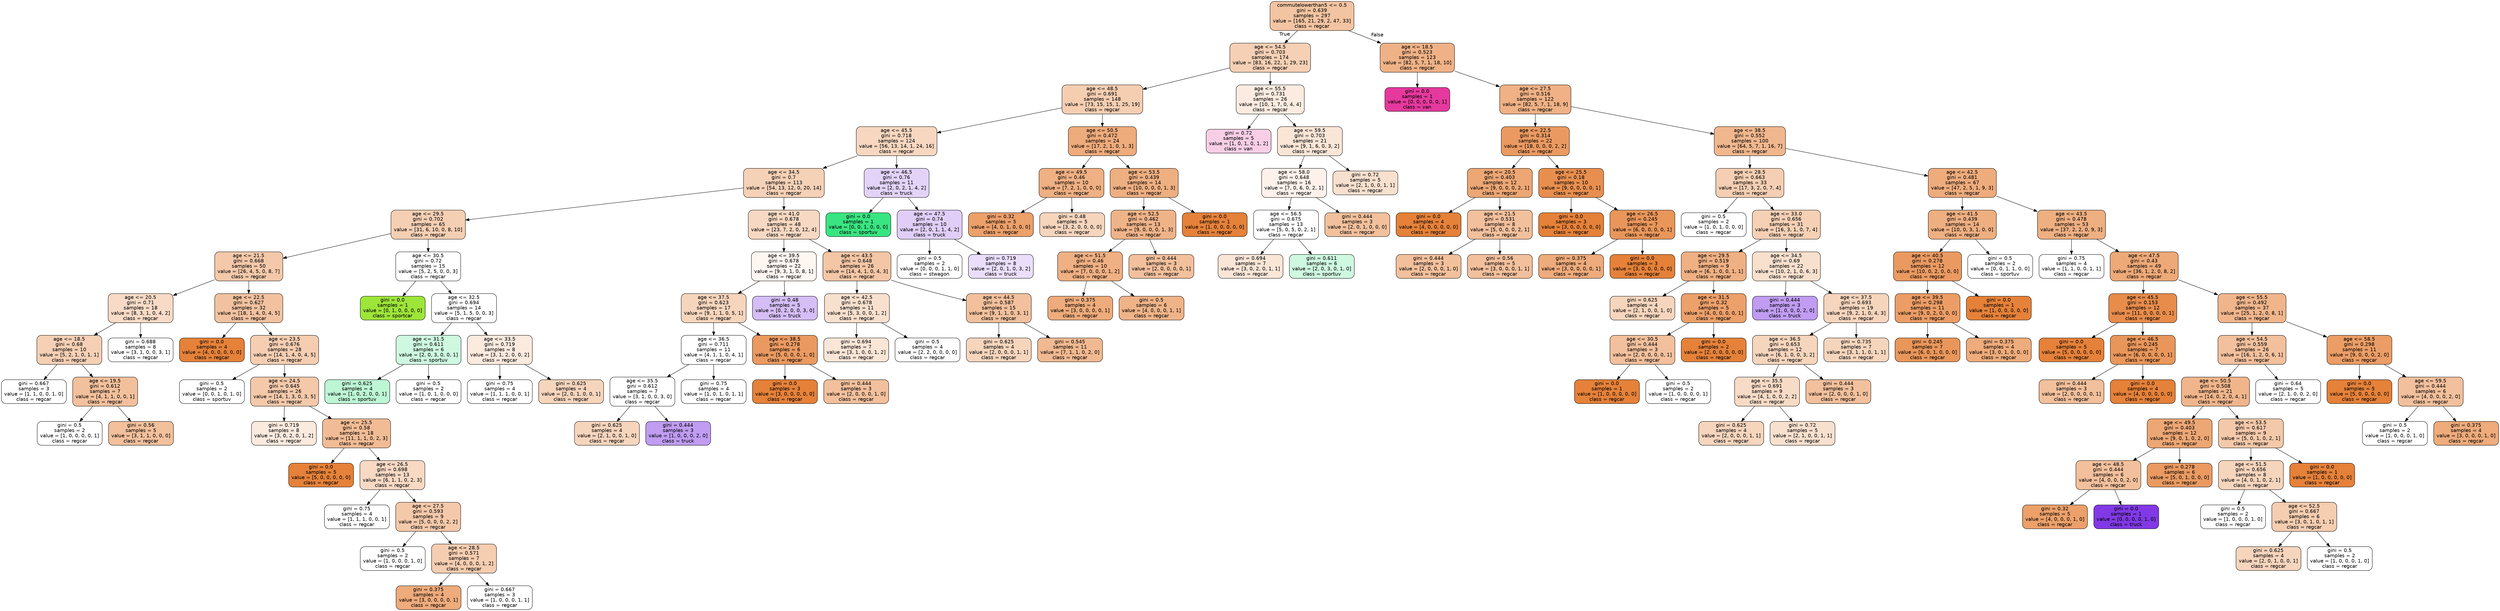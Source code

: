 digraph Tree {
node [shape=box, style="filled, rounded", color="black", fontname="helvetica"] ;
edge [fontname="helvetica"] ;
0 [label="commutelowerthan5 <= 0.5\ngini = 0.639\nsamples = 297\nvalue = [165, 21, 29, 2, 47, 33]\nclass = regcar", fillcolor="#f3c4a2"] ;
1 [label="age <= 54.5\ngini = 0.703\nsamples = 174\nvalue = [83, 16, 22, 1, 29, 23]\nclass = regcar", fillcolor="#f5d0b5"] ;
0 -> 1 [labeldistance=2.5, labelangle=45, headlabel="True"] ;
2 [label="age <= 48.5\ngini = 0.691\nsamples = 148\nvalue = [73, 15, 15, 1, 25, 19]\nclass = regcar", fillcolor="#f5ceb2"] ;
1 -> 2 ;
3 [label="age <= 45.5\ngini = 0.718\nsamples = 124\nvalue = [56, 13, 14, 1, 24, 16]\nclass = regcar", fillcolor="#f7d7c0"] ;
2 -> 3 ;
4 [label="age <= 34.5\ngini = 0.7\nsamples = 113\nvalue = [54, 13, 12, 0, 20, 14]\nclass = regcar", fillcolor="#f5d1b7"] ;
3 -> 4 ;
5 [label="age <= 29.5\ngini = 0.702\nsamples = 65\nvalue = [31, 6, 10, 0, 8, 10]\nclass = regcar", fillcolor="#f5cfb3"] ;
4 -> 5 ;
6 [label="age <= 21.5\ngini = 0.668\nsamples = 50\nvalue = [26, 4, 5, 0, 8, 7]\nclass = regcar", fillcolor="#f4c9aa"] ;
5 -> 6 ;
7 [label="age <= 20.5\ngini = 0.71\nsamples = 18\nvalue = [8, 3, 1, 0, 4, 2]\nclass = regcar", fillcolor="#f8dbc6"] ;
6 -> 7 ;
8 [label="age <= 18.5\ngini = 0.68\nsamples = 10\nvalue = [5, 2, 1, 0, 1, 1]\nclass = regcar", fillcolor="#f5d0b5"] ;
7 -> 8 ;
9 [label="gini = 0.667\nsamples = 3\nvalue = [1, 1, 0, 0, 1, 0]\nclass = regcar", fillcolor="#ffffff"] ;
8 -> 9 ;
10 [label="age <= 19.5\ngini = 0.612\nsamples = 7\nvalue = [4, 1, 1, 0, 0, 1]\nclass = regcar", fillcolor="#f2c09c"] ;
8 -> 10 ;
11 [label="gini = 0.5\nsamples = 2\nvalue = [1, 0, 0, 0, 0, 1]\nclass = regcar", fillcolor="#ffffff"] ;
10 -> 11 ;
12 [label="gini = 0.56\nsamples = 5\nvalue = [3, 1, 1, 0, 0, 0]\nclass = regcar", fillcolor="#f2c09c"] ;
10 -> 12 ;
13 [label="gini = 0.688\nsamples = 8\nvalue = [3, 1, 0, 0, 3, 1]\nclass = regcar", fillcolor="#ffffff"] ;
7 -> 13 ;
14 [label="age <= 22.5\ngini = 0.627\nsamples = 32\nvalue = [18, 1, 4, 0, 4, 5]\nclass = regcar", fillcolor="#f2c2a0"] ;
6 -> 14 ;
15 [label="gini = 0.0\nsamples = 4\nvalue = [4, 0, 0, 0, 0, 0]\nclass = regcar", fillcolor="#e58139"] ;
14 -> 15 ;
16 [label="age <= 23.5\ngini = 0.676\nsamples = 28\nvalue = [14, 1, 4, 0, 4, 5]\nclass = regcar", fillcolor="#f5ceb2"] ;
14 -> 16 ;
17 [label="gini = 0.5\nsamples = 2\nvalue = [0, 0, 1, 0, 1, 0]\nclass = sportuv", fillcolor="#ffffff"] ;
16 -> 17 ;
18 [label="age <= 24.5\ngini = 0.645\nsamples = 26\nvalue = [14, 1, 3, 0, 3, 5]\nclass = regcar", fillcolor="#f4c9aa"] ;
16 -> 18 ;
19 [label="gini = 0.719\nsamples = 8\nvalue = [3, 0, 2, 0, 1, 2]\nclass = regcar", fillcolor="#fbeade"] ;
18 -> 19 ;
20 [label="age <= 25.5\ngini = 0.58\nsamples = 18\nvalue = [11, 1, 1, 0, 2, 3]\nclass = regcar", fillcolor="#f1bc95"] ;
18 -> 20 ;
21 [label="gini = 0.0\nsamples = 5\nvalue = [5, 0, 0, 0, 0, 0]\nclass = regcar", fillcolor="#e58139"] ;
20 -> 21 ;
22 [label="age <= 26.5\ngini = 0.698\nsamples = 13\nvalue = [6, 1, 1, 0, 2, 3]\nclass = regcar", fillcolor="#f7d9c4"] ;
20 -> 22 ;
23 [label="gini = 0.75\nsamples = 4\nvalue = [1, 1, 1, 0, 0, 1]\nclass = regcar", fillcolor="#ffffff"] ;
22 -> 23 ;
24 [label="age <= 27.5\ngini = 0.593\nsamples = 9\nvalue = [5, 0, 0, 0, 2, 2]\nclass = regcar", fillcolor="#f4c9aa"] ;
22 -> 24 ;
25 [label="gini = 0.5\nsamples = 2\nvalue = [1, 0, 0, 0, 1, 0]\nclass = regcar", fillcolor="#ffffff"] ;
24 -> 25 ;
26 [label="age <= 28.5\ngini = 0.571\nsamples = 7\nvalue = [4, 0, 0, 0, 1, 2]\nclass = regcar", fillcolor="#f5cdb0"] ;
24 -> 26 ;
27 [label="gini = 0.375\nsamples = 4\nvalue = [3, 0, 0, 0, 0, 1]\nclass = regcar", fillcolor="#eeab7b"] ;
26 -> 27 ;
28 [label="gini = 0.667\nsamples = 3\nvalue = [1, 0, 0, 0, 1, 1]\nclass = regcar", fillcolor="#ffffff"] ;
26 -> 28 ;
29 [label="age <= 30.5\ngini = 0.72\nsamples = 15\nvalue = [5, 2, 5, 0, 0, 3]\nclass = regcar", fillcolor="#ffffff"] ;
5 -> 29 ;
30 [label="gini = 0.0\nsamples = 1\nvalue = [0, 1, 0, 0, 0, 0]\nclass = sportcar", fillcolor="#9de539"] ;
29 -> 30 ;
31 [label="age <= 32.5\ngini = 0.694\nsamples = 14\nvalue = [5, 1, 5, 0, 0, 3]\nclass = regcar", fillcolor="#ffffff"] ;
29 -> 31 ;
32 [label="age <= 31.5\ngini = 0.611\nsamples = 6\nvalue = [2, 0, 3, 0, 0, 1]\nclass = sportuv", fillcolor="#cef8e0"] ;
31 -> 32 ;
33 [label="gini = 0.625\nsamples = 4\nvalue = [1, 0, 2, 0, 0, 1]\nclass = sportuv", fillcolor="#bdf6d5"] ;
32 -> 33 ;
34 [label="gini = 0.5\nsamples = 2\nvalue = [1, 0, 1, 0, 0, 0]\nclass = regcar", fillcolor="#ffffff"] ;
32 -> 34 ;
35 [label="age <= 33.5\ngini = 0.719\nsamples = 8\nvalue = [3, 1, 2, 0, 0, 2]\nclass = regcar", fillcolor="#fbeade"] ;
31 -> 35 ;
36 [label="gini = 0.75\nsamples = 4\nvalue = [1, 1, 1, 0, 0, 1]\nclass = regcar", fillcolor="#ffffff"] ;
35 -> 36 ;
37 [label="gini = 0.625\nsamples = 4\nvalue = [2, 0, 1, 0, 0, 1]\nclass = regcar", fillcolor="#f6d5bd"] ;
35 -> 37 ;
38 [label="age <= 41.0\ngini = 0.678\nsamples = 48\nvalue = [23, 7, 2, 0, 12, 4]\nclass = regcar", fillcolor="#f7d8c2"] ;
4 -> 38 ;
39 [label="age <= 39.5\ngini = 0.678\nsamples = 22\nvalue = [9, 3, 1, 0, 8, 1]\nclass = regcar", fillcolor="#fdf6f1"] ;
38 -> 39 ;
40 [label="age <= 37.5\ngini = 0.623\nsamples = 17\nvalue = [9, 1, 1, 0, 5, 1]\nclass = regcar", fillcolor="#f6d5bd"] ;
39 -> 40 ;
41 [label="age <= 36.5\ngini = 0.711\nsamples = 11\nvalue = [4, 1, 1, 0, 4, 1]\nclass = regcar", fillcolor="#ffffff"] ;
40 -> 41 ;
42 [label="age <= 35.5\ngini = 0.612\nsamples = 7\nvalue = [3, 1, 0, 0, 3, 0]\nclass = regcar", fillcolor="#ffffff"] ;
41 -> 42 ;
43 [label="gini = 0.625\nsamples = 4\nvalue = [2, 1, 0, 0, 1, 0]\nclass = regcar", fillcolor="#f6d5bd"] ;
42 -> 43 ;
44 [label="gini = 0.444\nsamples = 3\nvalue = [1, 0, 0, 0, 2, 0]\nclass = truck", fillcolor="#c09cf2"] ;
42 -> 44 ;
45 [label="gini = 0.75\nsamples = 4\nvalue = [1, 0, 1, 0, 1, 1]\nclass = regcar", fillcolor="#ffffff"] ;
41 -> 45 ;
46 [label="age <= 38.5\ngini = 0.278\nsamples = 6\nvalue = [5, 0, 0, 0, 1, 0]\nclass = regcar", fillcolor="#ea9a61"] ;
40 -> 46 ;
47 [label="gini = 0.0\nsamples = 3\nvalue = [3, 0, 0, 0, 0, 0]\nclass = regcar", fillcolor="#e58139"] ;
46 -> 47 ;
48 [label="gini = 0.444\nsamples = 3\nvalue = [2, 0, 0, 0, 1, 0]\nclass = regcar", fillcolor="#f2c09c"] ;
46 -> 48 ;
49 [label="gini = 0.48\nsamples = 5\nvalue = [0, 2, 0, 0, 3, 0]\nclass = truck", fillcolor="#d5bdf6"] ;
39 -> 49 ;
50 [label="age <= 43.5\ngini = 0.648\nsamples = 26\nvalue = [14, 4, 1, 0, 4, 3]\nclass = regcar", fillcolor="#f3c6a5"] ;
38 -> 50 ;
51 [label="age <= 42.5\ngini = 0.678\nsamples = 11\nvalue = [5, 3, 0, 0, 1, 2]\nclass = regcar", fillcolor="#f8e0ce"] ;
50 -> 51 ;
52 [label="gini = 0.694\nsamples = 7\nvalue = [3, 1, 0, 0, 1, 2]\nclass = regcar", fillcolor="#fae6d7"] ;
51 -> 52 ;
53 [label="gini = 0.5\nsamples = 4\nvalue = [2, 2, 0, 0, 0, 0]\nclass = regcar", fillcolor="#ffffff"] ;
51 -> 53 ;
54 [label="age <= 44.5\ngini = 0.587\nsamples = 15\nvalue = [9, 1, 1, 0, 3, 1]\nclass = regcar", fillcolor="#f2c09c"] ;
50 -> 54 ;
55 [label="gini = 0.625\nsamples = 4\nvalue = [2, 0, 0, 0, 1, 1]\nclass = regcar", fillcolor="#f6d5bd"] ;
54 -> 55 ;
56 [label="gini = 0.545\nsamples = 11\nvalue = [7, 1, 1, 0, 2, 0]\nclass = regcar", fillcolor="#f1b991"] ;
54 -> 56 ;
57 [label="age <= 46.5\ngini = 0.76\nsamples = 11\nvalue = [2, 0, 2, 1, 4, 2]\nclass = truck", fillcolor="#e3d3f9"] ;
3 -> 57 ;
58 [label="gini = 0.0\nsamples = 1\nvalue = [0, 0, 1, 0, 0, 0]\nclass = sportuv", fillcolor="#39e581"] ;
57 -> 58 ;
59 [label="age <= 47.5\ngini = 0.74\nsamples = 10\nvalue = [2, 0, 1, 1, 4, 2]\nclass = truck", fillcolor="#e0cef8"] ;
57 -> 59 ;
60 [label="gini = 0.5\nsamples = 2\nvalue = [0, 0, 0, 1, 1, 0]\nclass = stwagon", fillcolor="#ffffff"] ;
59 -> 60 ;
61 [label="gini = 0.719\nsamples = 8\nvalue = [2, 0, 1, 0, 3, 2]\nclass = truck", fillcolor="#eadefb"] ;
59 -> 61 ;
62 [label="age <= 50.5\ngini = 0.472\nsamples = 24\nvalue = [17, 2, 1, 0, 1, 3]\nclass = regcar", fillcolor="#eeab7b"] ;
2 -> 62 ;
63 [label="age <= 49.5\ngini = 0.46\nsamples = 10\nvalue = [7, 2, 1, 0, 0, 0]\nclass = regcar", fillcolor="#efb083"] ;
62 -> 63 ;
64 [label="gini = 0.32\nsamples = 5\nvalue = [4, 0, 1, 0, 0, 0]\nclass = regcar", fillcolor="#eca06a"] ;
63 -> 64 ;
65 [label="gini = 0.48\nsamples = 5\nvalue = [3, 2, 0, 0, 0, 0]\nclass = regcar", fillcolor="#f6d5bd"] ;
63 -> 65 ;
66 [label="age <= 53.5\ngini = 0.439\nsamples = 14\nvalue = [10, 0, 0, 0, 1, 3]\nclass = regcar", fillcolor="#eeaf81"] ;
62 -> 66 ;
67 [label="age <= 52.5\ngini = 0.462\nsamples = 13\nvalue = [9, 0, 0, 0, 1, 3]\nclass = regcar", fillcolor="#efb388"] ;
66 -> 67 ;
68 [label="age <= 51.5\ngini = 0.46\nsamples = 10\nvalue = [7, 0, 0, 0, 1, 2]\nclass = regcar", fillcolor="#efb083"] ;
67 -> 68 ;
69 [label="gini = 0.375\nsamples = 4\nvalue = [3, 0, 0, 0, 0, 1]\nclass = regcar", fillcolor="#eeab7b"] ;
68 -> 69 ;
70 [label="gini = 0.5\nsamples = 6\nvalue = [4, 0, 0, 0, 1, 1]\nclass = regcar", fillcolor="#efb388"] ;
68 -> 70 ;
71 [label="gini = 0.444\nsamples = 3\nvalue = [2, 0, 0, 0, 0, 1]\nclass = regcar", fillcolor="#f2c09c"] ;
67 -> 71 ;
72 [label="gini = 0.0\nsamples = 1\nvalue = [1, 0, 0, 0, 0, 0]\nclass = regcar", fillcolor="#e58139"] ;
66 -> 72 ;
73 [label="age <= 55.5\ngini = 0.731\nsamples = 26\nvalue = [10, 1, 7, 0, 4, 4]\nclass = regcar", fillcolor="#fbebe0"] ;
1 -> 73 ;
74 [label="gini = 0.72\nsamples = 5\nvalue = [1, 0, 1, 0, 1, 2]\nclass = van", fillcolor="#f8cee6"] ;
73 -> 74 ;
75 [label="age <= 59.5\ngini = 0.703\nsamples = 21\nvalue = [9, 1, 6, 0, 3, 2]\nclass = regcar", fillcolor="#fae6d7"] ;
73 -> 75 ;
76 [label="age <= 58.0\ngini = 0.648\nsamples = 16\nvalue = [7, 0, 6, 0, 2, 1]\nclass = regcar", fillcolor="#fcf2eb"] ;
75 -> 76 ;
77 [label="age <= 56.5\ngini = 0.675\nsamples = 13\nvalue = [5, 0, 5, 0, 2, 1]\nclass = regcar", fillcolor="#ffffff"] ;
76 -> 77 ;
78 [label="gini = 0.694\nsamples = 7\nvalue = [3, 0, 2, 0, 1, 1]\nclass = regcar", fillcolor="#fae6d7"] ;
77 -> 78 ;
79 [label="gini = 0.611\nsamples = 6\nvalue = [2, 0, 3, 0, 1, 0]\nclass = sportuv", fillcolor="#cef8e0"] ;
77 -> 79 ;
80 [label="gini = 0.444\nsamples = 3\nvalue = [2, 0, 1, 0, 0, 0]\nclass = regcar", fillcolor="#f2c09c"] ;
76 -> 80 ;
81 [label="gini = 0.72\nsamples = 5\nvalue = [2, 1, 0, 0, 1, 1]\nclass = regcar", fillcolor="#f8e0ce"] ;
75 -> 81 ;
82 [label="age <= 18.5\ngini = 0.523\nsamples = 123\nvalue = [82, 5, 7, 1, 18, 10]\nclass = regcar", fillcolor="#efb286"] ;
0 -> 82 [labeldistance=2.5, labelangle=-45, headlabel="False"] ;
83 [label="gini = 0.0\nsamples = 1\nvalue = [0, 0, 0, 0, 0, 1]\nclass = van", fillcolor="#e5399d"] ;
82 -> 83 ;
84 [label="age <= 27.5\ngini = 0.516\nsamples = 122\nvalue = [82, 5, 7, 1, 18, 9]\nclass = regcar", fillcolor="#efb185"] ;
82 -> 84 ;
85 [label="age <= 22.5\ngini = 0.314\nsamples = 22\nvalue = [18, 0, 0, 0, 2, 2]\nclass = regcar", fillcolor="#ea9a61"] ;
84 -> 85 ;
86 [label="age <= 20.5\ngini = 0.403\nsamples = 12\nvalue = [9, 0, 0, 0, 2, 1]\nclass = regcar", fillcolor="#eda774"] ;
85 -> 86 ;
87 [label="gini = 0.0\nsamples = 4\nvalue = [4, 0, 0, 0, 0, 0]\nclass = regcar", fillcolor="#e58139"] ;
86 -> 87 ;
88 [label="age <= 21.5\ngini = 0.531\nsamples = 8\nvalue = [5, 0, 0, 0, 2, 1]\nclass = regcar", fillcolor="#f2c09c"] ;
86 -> 88 ;
89 [label="gini = 0.444\nsamples = 3\nvalue = [2, 0, 0, 0, 1, 0]\nclass = regcar", fillcolor="#f2c09c"] ;
88 -> 89 ;
90 [label="gini = 0.56\nsamples = 5\nvalue = [3, 0, 0, 0, 1, 1]\nclass = regcar", fillcolor="#f2c09c"] ;
88 -> 90 ;
91 [label="age <= 25.5\ngini = 0.18\nsamples = 10\nvalue = [9, 0, 0, 0, 0, 1]\nclass = regcar", fillcolor="#e88f4f"] ;
85 -> 91 ;
92 [label="gini = 0.0\nsamples = 3\nvalue = [3, 0, 0, 0, 0, 0]\nclass = regcar", fillcolor="#e58139"] ;
91 -> 92 ;
93 [label="age <= 26.5\ngini = 0.245\nsamples = 7\nvalue = [6, 0, 0, 0, 0, 1]\nclass = regcar", fillcolor="#e9965a"] ;
91 -> 93 ;
94 [label="gini = 0.375\nsamples = 4\nvalue = [3, 0, 0, 0, 0, 1]\nclass = regcar", fillcolor="#eeab7b"] ;
93 -> 94 ;
95 [label="gini = 0.0\nsamples = 3\nvalue = [3, 0, 0, 0, 0, 0]\nclass = regcar", fillcolor="#e58139"] ;
93 -> 95 ;
96 [label="age <= 38.5\ngini = 0.552\nsamples = 100\nvalue = [64, 5, 7, 1, 16, 7]\nclass = regcar", fillcolor="#f0b78e"] ;
84 -> 96 ;
97 [label="age <= 28.5\ngini = 0.663\nsamples = 33\nvalue = [17, 3, 2, 0, 7, 4]\nclass = regcar", fillcolor="#f5cfb3"] ;
96 -> 97 ;
98 [label="gini = 0.5\nsamples = 2\nvalue = [1, 0, 1, 0, 0, 0]\nclass = regcar", fillcolor="#ffffff"] ;
97 -> 98 ;
99 [label="age <= 33.0\ngini = 0.656\nsamples = 31\nvalue = [16, 3, 1, 0, 7, 4]\nclass = regcar", fillcolor="#f5d0b5"] ;
97 -> 99 ;
100 [label="age <= 29.5\ngini = 0.519\nsamples = 9\nvalue = [6, 1, 0, 0, 1, 1]\nclass = regcar", fillcolor="#efb083"] ;
99 -> 100 ;
101 [label="gini = 0.625\nsamples = 4\nvalue = [2, 1, 0, 0, 1, 0]\nclass = regcar", fillcolor="#f6d5bd"] ;
100 -> 101 ;
102 [label="age <= 31.5\ngini = 0.32\nsamples = 5\nvalue = [4, 0, 0, 0, 0, 1]\nclass = regcar", fillcolor="#eca06a"] ;
100 -> 102 ;
103 [label="age <= 30.5\ngini = 0.444\nsamples = 3\nvalue = [2, 0, 0, 0, 0, 1]\nclass = regcar", fillcolor="#f2c09c"] ;
102 -> 103 ;
104 [label="gini = 0.0\nsamples = 1\nvalue = [1, 0, 0, 0, 0, 0]\nclass = regcar", fillcolor="#e58139"] ;
103 -> 104 ;
105 [label="gini = 0.5\nsamples = 2\nvalue = [1, 0, 0, 0, 0, 1]\nclass = regcar", fillcolor="#ffffff"] ;
103 -> 105 ;
106 [label="gini = 0.0\nsamples = 2\nvalue = [2, 0, 0, 0, 0, 0]\nclass = regcar", fillcolor="#e58139"] ;
102 -> 106 ;
107 [label="age <= 34.5\ngini = 0.69\nsamples = 22\nvalue = [10, 2, 1, 0, 6, 3]\nclass = regcar", fillcolor="#f8e0ce"] ;
99 -> 107 ;
108 [label="gini = 0.444\nsamples = 3\nvalue = [1, 0, 0, 0, 2, 0]\nclass = truck", fillcolor="#c09cf2"] ;
107 -> 108 ;
109 [label="age <= 37.5\ngini = 0.693\nsamples = 19\nvalue = [9, 2, 1, 0, 4, 3]\nclass = regcar", fillcolor="#f6d5bd"] ;
107 -> 109 ;
110 [label="age <= 36.5\ngini = 0.653\nsamples = 12\nvalue = [6, 1, 0, 0, 3, 2]\nclass = regcar", fillcolor="#f6d5bd"] ;
109 -> 110 ;
111 [label="age <= 35.5\ngini = 0.691\nsamples = 9\nvalue = [4, 1, 0, 0, 2, 2]\nclass = regcar", fillcolor="#f8dbc6"] ;
110 -> 111 ;
112 [label="gini = 0.625\nsamples = 4\nvalue = [2, 0, 0, 0, 1, 1]\nclass = regcar", fillcolor="#f6d5bd"] ;
111 -> 112 ;
113 [label="gini = 0.72\nsamples = 5\nvalue = [2, 1, 0, 0, 1, 1]\nclass = regcar", fillcolor="#f8e0ce"] ;
111 -> 113 ;
114 [label="gini = 0.444\nsamples = 3\nvalue = [2, 0, 0, 0, 1, 0]\nclass = regcar", fillcolor="#f2c09c"] ;
110 -> 114 ;
115 [label="gini = 0.735\nsamples = 7\nvalue = [3, 1, 1, 0, 1, 1]\nclass = regcar", fillcolor="#f6d5bd"] ;
109 -> 115 ;
116 [label="age <= 42.5\ngini = 0.481\nsamples = 67\nvalue = [47, 2, 5, 1, 9, 3]\nclass = regcar", fillcolor="#eeac7d"] ;
96 -> 116 ;
117 [label="age <= 41.5\ngini = 0.439\nsamples = 14\nvalue = [10, 0, 3, 1, 0, 0]\nclass = regcar", fillcolor="#eeaf81"] ;
116 -> 117 ;
118 [label="age <= 40.5\ngini = 0.278\nsamples = 12\nvalue = [10, 0, 2, 0, 0, 0]\nclass = regcar", fillcolor="#ea9a61"] ;
117 -> 118 ;
119 [label="age <= 39.5\ngini = 0.298\nsamples = 11\nvalue = [9, 0, 2, 0, 0, 0]\nclass = regcar", fillcolor="#eb9d65"] ;
118 -> 119 ;
120 [label="gini = 0.245\nsamples = 7\nvalue = [6, 0, 1, 0, 0, 0]\nclass = regcar", fillcolor="#e9965a"] ;
119 -> 120 ;
121 [label="gini = 0.375\nsamples = 4\nvalue = [3, 0, 1, 0, 0, 0]\nclass = regcar", fillcolor="#eeab7b"] ;
119 -> 121 ;
122 [label="gini = 0.0\nsamples = 1\nvalue = [1, 0, 0, 0, 0, 0]\nclass = regcar", fillcolor="#e58139"] ;
118 -> 122 ;
123 [label="gini = 0.5\nsamples = 2\nvalue = [0, 0, 1, 1, 0, 0]\nclass = sportuv", fillcolor="#ffffff"] ;
117 -> 123 ;
124 [label="age <= 43.5\ngini = 0.478\nsamples = 53\nvalue = [37, 2, 2, 0, 9, 3]\nclass = regcar", fillcolor="#eeaf81"] ;
116 -> 124 ;
125 [label="gini = 0.75\nsamples = 4\nvalue = [1, 1, 0, 0, 1, 1]\nclass = regcar", fillcolor="#ffffff"] ;
124 -> 125 ;
126 [label="age <= 47.5\ngini = 0.43\nsamples = 49\nvalue = [36, 1, 2, 0, 8, 2]\nclass = regcar", fillcolor="#eda978"] ;
124 -> 126 ;
127 [label="age <= 45.5\ngini = 0.153\nsamples = 12\nvalue = [11, 0, 0, 0, 0, 1]\nclass = regcar", fillcolor="#e78c4b"] ;
126 -> 127 ;
128 [label="gini = 0.0\nsamples = 5\nvalue = [5, 0, 0, 0, 0, 0]\nclass = regcar", fillcolor="#e58139"] ;
127 -> 128 ;
129 [label="age <= 46.5\ngini = 0.245\nsamples = 7\nvalue = [6, 0, 0, 0, 0, 1]\nclass = regcar", fillcolor="#e9965a"] ;
127 -> 129 ;
130 [label="gini = 0.444\nsamples = 3\nvalue = [2, 0, 0, 0, 0, 1]\nclass = regcar", fillcolor="#f2c09c"] ;
129 -> 130 ;
131 [label="gini = 0.0\nsamples = 4\nvalue = [4, 0, 0, 0, 0, 0]\nclass = regcar", fillcolor="#e58139"] ;
129 -> 131 ;
132 [label="age <= 55.5\ngini = 0.492\nsamples = 37\nvalue = [25, 1, 2, 0, 8, 1]\nclass = regcar", fillcolor="#f0b58b"] ;
126 -> 132 ;
133 [label="age <= 54.5\ngini = 0.559\nsamples = 26\nvalue = [16, 1, 2, 0, 6, 1]\nclass = regcar", fillcolor="#f2c09c"] ;
132 -> 133 ;
134 [label="age <= 50.5\ngini = 0.508\nsamples = 21\nvalue = [14, 0, 2, 0, 4, 1]\nclass = regcar", fillcolor="#f0b58b"] ;
133 -> 134 ;
135 [label="age <= 49.5\ngini = 0.403\nsamples = 12\nvalue = [9, 0, 1, 0, 2, 0]\nclass = regcar", fillcolor="#eda774"] ;
134 -> 135 ;
136 [label="age <= 48.5\ngini = 0.444\nsamples = 6\nvalue = [4, 0, 0, 0, 2, 0]\nclass = regcar", fillcolor="#f2c09c"] ;
135 -> 136 ;
137 [label="gini = 0.32\nsamples = 5\nvalue = [4, 0, 0, 0, 1, 0]\nclass = regcar", fillcolor="#eca06a"] ;
136 -> 137 ;
138 [label="gini = 0.0\nsamples = 1\nvalue = [0, 0, 0, 0, 1, 0]\nclass = truck", fillcolor="#8139e5"] ;
136 -> 138 ;
139 [label="gini = 0.278\nsamples = 6\nvalue = [5, 0, 1, 0, 0, 0]\nclass = regcar", fillcolor="#ea9a61"] ;
135 -> 139 ;
140 [label="age <= 53.5\ngini = 0.617\nsamples = 9\nvalue = [5, 0, 1, 0, 2, 1]\nclass = regcar", fillcolor="#f4c9aa"] ;
134 -> 140 ;
141 [label="age <= 51.5\ngini = 0.656\nsamples = 8\nvalue = [4, 0, 1, 0, 2, 1]\nclass = regcar", fillcolor="#f6d5bd"] ;
140 -> 141 ;
142 [label="gini = 0.5\nsamples = 2\nvalue = [1, 0, 0, 0, 1, 0]\nclass = regcar", fillcolor="#ffffff"] ;
141 -> 142 ;
143 [label="age <= 52.5\ngini = 0.667\nsamples = 6\nvalue = [3, 0, 1, 0, 1, 1]\nclass = regcar", fillcolor="#f5cdb0"] ;
141 -> 143 ;
144 [label="gini = 0.625\nsamples = 4\nvalue = [2, 0, 1, 0, 0, 1]\nclass = regcar", fillcolor="#f6d5bd"] ;
143 -> 144 ;
145 [label="gini = 0.5\nsamples = 2\nvalue = [1, 0, 0, 0, 1, 0]\nclass = regcar", fillcolor="#ffffff"] ;
143 -> 145 ;
146 [label="gini = 0.0\nsamples = 1\nvalue = [1, 0, 0, 0, 0, 0]\nclass = regcar", fillcolor="#e58139"] ;
140 -> 146 ;
147 [label="gini = 0.64\nsamples = 5\nvalue = [2, 1, 0, 0, 2, 0]\nclass = regcar", fillcolor="#ffffff"] ;
133 -> 147 ;
148 [label="age <= 58.5\ngini = 0.298\nsamples = 11\nvalue = [9, 0, 0, 0, 2, 0]\nclass = regcar", fillcolor="#eb9d65"] ;
132 -> 148 ;
149 [label="gini = 0.0\nsamples = 5\nvalue = [5, 0, 0, 0, 0, 0]\nclass = regcar", fillcolor="#e58139"] ;
148 -> 149 ;
150 [label="age <= 59.5\ngini = 0.444\nsamples = 6\nvalue = [4, 0, 0, 0, 2, 0]\nclass = regcar", fillcolor="#f2c09c"] ;
148 -> 150 ;
151 [label="gini = 0.5\nsamples = 2\nvalue = [1, 0, 0, 0, 1, 0]\nclass = regcar", fillcolor="#ffffff"] ;
150 -> 151 ;
152 [label="gini = 0.375\nsamples = 4\nvalue = [3, 0, 0, 0, 1, 0]\nclass = regcar", fillcolor="#eeab7b"] ;
150 -> 152 ;
}